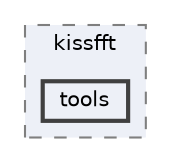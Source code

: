 digraph "Arduino/GetStartedWithMachineLearningOnArduino/tflite-micro-arduino-examples-main/src/third_party/kissfft/tools"
{
 // LATEX_PDF_SIZE
  bgcolor="transparent";
  edge [fontname=Helvetica,fontsize=10,labelfontname=Helvetica,labelfontsize=10];
  node [fontname=Helvetica,fontsize=10,shape=box,height=0.2,width=0.4];
  compound=true
  subgraph clusterdir_19889fcda70b53dda142de871a6fb7a6 {
    graph [ bgcolor="#edf0f7", pencolor="grey50", label="kissfft", fontname=Helvetica,fontsize=10 style="filled,dashed", URL="dir_19889fcda70b53dda142de871a6fb7a6.html",tooltip=""]
  dir_406b5a9ef15ab8ebd894eaa602c94ed0 [label="tools", fillcolor="#edf0f7", color="grey25", style="filled,bold", URL="dir_406b5a9ef15ab8ebd894eaa602c94ed0.html",tooltip=""];
  }
}

